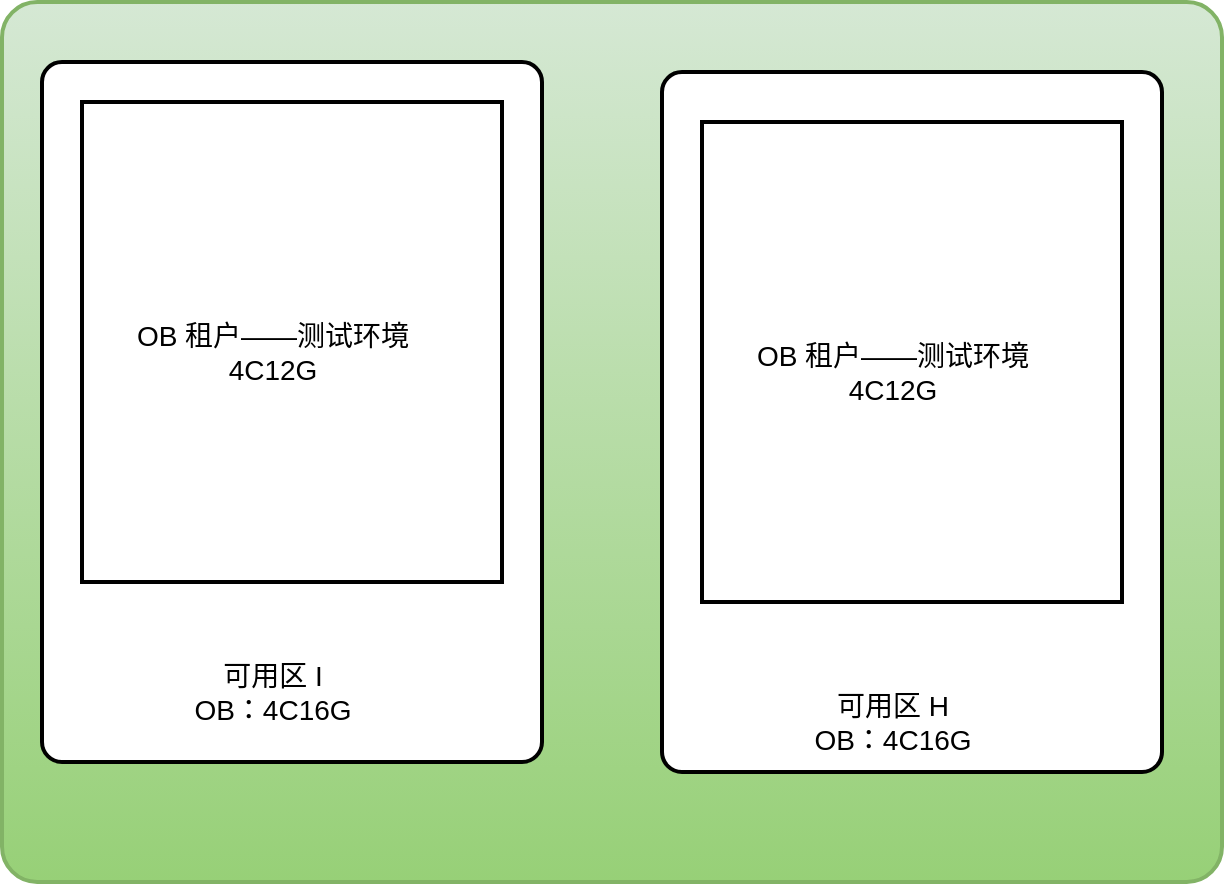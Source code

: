<mxfile version="26.2.14">
  <diagram name="第 1 页" id="dxHlWpqWK_yxKXi4-WBb">
    <mxGraphModel dx="1298" dy="840" grid="1" gridSize="10" guides="1" tooltips="1" connect="1" arrows="1" fold="1" page="1" pageScale="1" pageWidth="827" pageHeight="1169" math="0" shadow="0">
      <root>
        <mxCell id="0" />
        <mxCell id="1" parent="0" />
        <mxCell id="JvFCrvglhf8hU_LiwtBg-14" value="" style="rounded=1;whiteSpace=wrap;html=1;strokeWidth=2;arcSize=4;fillColor=#d5e8d4;gradientColor=#97d077;strokeColor=#82b366;" vertex="1" parent="1">
          <mxGeometry x="100" y="140" width="610" height="440" as="geometry" />
        </mxCell>
        <mxCell id="JvFCrvglhf8hU_LiwtBg-1" value="" style="rounded=1;whiteSpace=wrap;html=1;strokeWidth=2;arcSize=4;" vertex="1" parent="1">
          <mxGeometry x="120" y="170" width="250" height="350" as="geometry" />
        </mxCell>
        <mxCell id="JvFCrvglhf8hU_LiwtBg-2" value="可用区 I&lt;br&gt;OB：4C16G" style="text;html=1;align=center;verticalAlign=middle;resizable=0;points=[];autosize=1;strokeColor=none;fillColor=none;fontSize=14;" vertex="1" parent="1">
          <mxGeometry x="185" y="460" width="100" height="50" as="geometry" />
        </mxCell>
        <mxCell id="JvFCrvglhf8hU_LiwtBg-4" value="&lt;span style=&quot;color: rgba(0, 0, 0, 0); font-family: monospace; font-size: 0px; text-align: start; text-wrap-mode: nowrap;&quot;&gt;%3CmxGraphModel%3E%3Croot%3E%3CmxCell%20id%3D%220%22%2F%3E%3CmxCell%20id%3D%221%22%20parent%3D%220%22%2F%3E%3CmxCell%20id%3D%222%22%20value%3D%22OceanBase%22%20style%3D%22text%3Bhtml%3D1%3Balign%3Dcenter%3BverticalAlign%3Dmiddle%3Bresizable%3D0%3Bpoints%3D%5B%5D%3Bautosize%3D1%3BstrokeColor%3Dnone%3BfillColor%3Dnone%3BfontSize%3D14%3B%22%20vertex%3D%221%22%20parent%3D%221%22%3E%3CmxGeometry%20x%3D%22185%22%20y%3D%22540%22%20width%3D%22100%22%20height%3D%2230%22%20as%3D%22geometry%22%2F%3E%3C%2FmxCell%3E%3C%2Froot%3E%3C%2FmxGraphModel%3E&lt;/span&gt;" style="rounded=0;whiteSpace=wrap;html=1;strokeWidth=2;" vertex="1" parent="1">
          <mxGeometry x="140" y="190" width="210" height="240" as="geometry" />
        </mxCell>
        <mxCell id="JvFCrvglhf8hU_LiwtBg-6" value="OB 租户——测试环境&lt;br&gt;4C12G" style="text;html=1;align=center;verticalAlign=middle;resizable=0;points=[];autosize=1;strokeColor=none;fillColor=none;fontSize=14;" vertex="1" parent="1">
          <mxGeometry x="155" y="290" width="160" height="50" as="geometry" />
        </mxCell>
        <mxCell id="JvFCrvglhf8hU_LiwtBg-10" value="" style="rounded=1;whiteSpace=wrap;html=1;strokeWidth=2;arcSize=4;" vertex="1" parent="1">
          <mxGeometry x="430" y="175" width="250" height="350" as="geometry" />
        </mxCell>
        <mxCell id="JvFCrvglhf8hU_LiwtBg-11" value="可用区 H&lt;br&gt;OB：4C16G" style="text;html=1;align=center;verticalAlign=middle;resizable=0;points=[];autosize=1;strokeColor=none;fillColor=none;fontSize=14;" vertex="1" parent="1">
          <mxGeometry x="495" y="475" width="100" height="50" as="geometry" />
        </mxCell>
        <mxCell id="JvFCrvglhf8hU_LiwtBg-12" value="&lt;span style=&quot;color: rgba(0, 0, 0, 0); font-family: monospace; font-size: 0px; text-align: start; text-wrap-mode: nowrap;&quot;&gt;%3CmxGraphModel%3E%3Croot%3E%3CmxCell%20id%3D%220%22%2F%3E%3CmxCell%20id%3D%221%22%20parent%3D%220%22%2F%3E%3CmxCell%20id%3D%222%22%20value%3D%22OceanBase%22%20style%3D%22text%3Bhtml%3D1%3Balign%3Dcenter%3BverticalAlign%3Dmiddle%3Bresizable%3D0%3Bpoints%3D%5B%5D%3Bautosize%3D1%3BstrokeColor%3Dnone%3BfillColor%3Dnone%3BfontSize%3D14%3B%22%20vertex%3D%221%22%20parent%3D%221%22%3E%3CmxGeometry%20x%3D%22185%22%20y%3D%22540%22%20width%3D%22100%22%20height%3D%2230%22%20as%3D%22geometry%22%2F%3E%3C%2FmxCell%3E%3C%2Froot%3E%3C%2FmxGraphModel%3E&lt;/span&gt;" style="rounded=0;whiteSpace=wrap;html=1;strokeWidth=2;" vertex="1" parent="1">
          <mxGeometry x="450" y="200" width="210" height="240" as="geometry" />
        </mxCell>
        <mxCell id="JvFCrvglhf8hU_LiwtBg-13" value="OB 租户——测试环境&lt;br&gt;4C12G" style="text;html=1;align=center;verticalAlign=middle;resizable=0;points=[];autosize=1;strokeColor=none;fillColor=none;fontSize=14;" vertex="1" parent="1">
          <mxGeometry x="465" y="300" width="160" height="50" as="geometry" />
        </mxCell>
      </root>
    </mxGraphModel>
  </diagram>
</mxfile>

